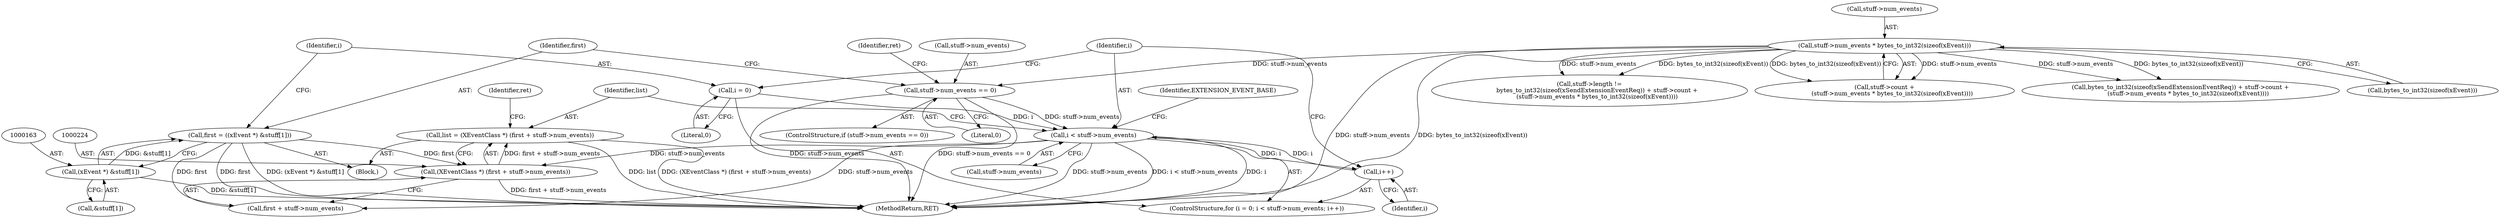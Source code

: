 digraph "0_xserver_8caed4df36b1f802b4992edcfd282cbeeec35d9d@integer" {
"1000221" [label="(Call,list = (XEventClass *) (first + stuff->num_events))"];
"1000223" [label="(Call,(XEventClass *) (first + stuff->num_events))"];
"1000160" [label="(Call,first = ((xEvent *) &stuff[1]))"];
"1000162" [label="(Call,(xEvent *) &stuff[1])"];
"1000172" [label="(Call,i < stuff->num_events)"];
"1000177" [label="(Call,i++)"];
"1000169" [label="(Call,i = 0)"];
"1000153" [label="(Call,stuff->num_events == 0)"];
"1000127" [label="(Call,stuff->num_events * bytes_to_int32(sizeof(xEvent)))"];
"1000128" [label="(Call,stuff->num_events)"];
"1000103" [label="(Block,)"];
"1000178" [label="(Identifier,i)"];
"1000154" [label="(Call,stuff->num_events)"];
"1000177" [label="(Call,i++)"];
"1000115" [label="(Call,stuff->length !=\n        bytes_to_int32(sizeof(xSendExtensionEventReq)) + stuff->count +\n        (stuff->num_events * bytes_to_int32(sizeof(xEvent))))"];
"1000127" [label="(Call,stuff->num_events * bytes_to_int32(sizeof(xEvent)))"];
"1000171" [label="(Literal,0)"];
"1000173" [label="(Identifier,i)"];
"1000119" [label="(Call,bytes_to_int32(sizeof(xSendExtensionEventReq)) + stuff->count +\n        (stuff->num_events * bytes_to_int32(sizeof(xEvent))))"];
"1000172" [label="(Call,i < stuff->num_events)"];
"1000123" [label="(Call,stuff->count +\n        (stuff->num_events * bytes_to_int32(sizeof(xEvent))))"];
"1000225" [label="(Call,first + stuff->num_events)"];
"1000162" [label="(Call,(xEvent *) &stuff[1])"];
"1000157" [label="(Literal,0)"];
"1000261" [label="(MethodReturn,RET)"];
"1000131" [label="(Call,bytes_to_int32(sizeof(xEvent)))"];
"1000160" [label="(Call,first = ((xEvent *) &stuff[1]))"];
"1000174" [label="(Call,stuff->num_events)"];
"1000152" [label="(ControlStructure,if (stuff->num_events == 0))"];
"1000153" [label="(Call,stuff->num_events == 0)"];
"1000223" [label="(Call,(XEventClass *) (first + stuff->num_events))"];
"1000164" [label="(Call,&stuff[1])"];
"1000231" [label="(Identifier,ret)"];
"1000170" [label="(Identifier,i)"];
"1000221" [label="(Call,list = (XEventClass *) (first + stuff->num_events))"];
"1000168" [label="(ControlStructure,for (i = 0; i < stuff->num_events; i++))"];
"1000159" [label="(Identifier,ret)"];
"1000169" [label="(Call,i = 0)"];
"1000222" [label="(Identifier,list)"];
"1000184" [label="(Identifier,EXTENSION_EVENT_BASE)"];
"1000161" [label="(Identifier,first)"];
"1000221" -> "1000103"  [label="AST: "];
"1000221" -> "1000223"  [label="CFG: "];
"1000222" -> "1000221"  [label="AST: "];
"1000223" -> "1000221"  [label="AST: "];
"1000231" -> "1000221"  [label="CFG: "];
"1000221" -> "1000261"  [label="DDG: (XEventClass *) (first + stuff->num_events)"];
"1000221" -> "1000261"  [label="DDG: list"];
"1000223" -> "1000221"  [label="DDG: first + stuff->num_events"];
"1000223" -> "1000225"  [label="CFG: "];
"1000224" -> "1000223"  [label="AST: "];
"1000225" -> "1000223"  [label="AST: "];
"1000223" -> "1000261"  [label="DDG: first + stuff->num_events"];
"1000160" -> "1000223"  [label="DDG: first"];
"1000172" -> "1000223"  [label="DDG: stuff->num_events"];
"1000160" -> "1000103"  [label="AST: "];
"1000160" -> "1000162"  [label="CFG: "];
"1000161" -> "1000160"  [label="AST: "];
"1000162" -> "1000160"  [label="AST: "];
"1000170" -> "1000160"  [label="CFG: "];
"1000160" -> "1000261"  [label="DDG: (xEvent *) &stuff[1]"];
"1000160" -> "1000261"  [label="DDG: first"];
"1000162" -> "1000160"  [label="DDG: &stuff[1]"];
"1000160" -> "1000225"  [label="DDG: first"];
"1000162" -> "1000164"  [label="CFG: "];
"1000163" -> "1000162"  [label="AST: "];
"1000164" -> "1000162"  [label="AST: "];
"1000162" -> "1000261"  [label="DDG: &stuff[1]"];
"1000172" -> "1000168"  [label="AST: "];
"1000172" -> "1000174"  [label="CFG: "];
"1000173" -> "1000172"  [label="AST: "];
"1000174" -> "1000172"  [label="AST: "];
"1000184" -> "1000172"  [label="CFG: "];
"1000222" -> "1000172"  [label="CFG: "];
"1000172" -> "1000261"  [label="DDG: i < stuff->num_events"];
"1000172" -> "1000261"  [label="DDG: i"];
"1000172" -> "1000261"  [label="DDG: stuff->num_events"];
"1000177" -> "1000172"  [label="DDG: i"];
"1000169" -> "1000172"  [label="DDG: i"];
"1000153" -> "1000172"  [label="DDG: stuff->num_events"];
"1000172" -> "1000177"  [label="DDG: i"];
"1000172" -> "1000225"  [label="DDG: stuff->num_events"];
"1000177" -> "1000168"  [label="AST: "];
"1000177" -> "1000178"  [label="CFG: "];
"1000178" -> "1000177"  [label="AST: "];
"1000173" -> "1000177"  [label="CFG: "];
"1000169" -> "1000168"  [label="AST: "];
"1000169" -> "1000171"  [label="CFG: "];
"1000170" -> "1000169"  [label="AST: "];
"1000171" -> "1000169"  [label="AST: "];
"1000173" -> "1000169"  [label="CFG: "];
"1000153" -> "1000152"  [label="AST: "];
"1000153" -> "1000157"  [label="CFG: "];
"1000154" -> "1000153"  [label="AST: "];
"1000157" -> "1000153"  [label="AST: "];
"1000159" -> "1000153"  [label="CFG: "];
"1000161" -> "1000153"  [label="CFG: "];
"1000153" -> "1000261"  [label="DDG: stuff->num_events"];
"1000153" -> "1000261"  [label="DDG: stuff->num_events == 0"];
"1000127" -> "1000153"  [label="DDG: stuff->num_events"];
"1000127" -> "1000123"  [label="AST: "];
"1000127" -> "1000131"  [label="CFG: "];
"1000128" -> "1000127"  [label="AST: "];
"1000131" -> "1000127"  [label="AST: "];
"1000123" -> "1000127"  [label="CFG: "];
"1000127" -> "1000261"  [label="DDG: stuff->num_events"];
"1000127" -> "1000261"  [label="DDG: bytes_to_int32(sizeof(xEvent))"];
"1000127" -> "1000115"  [label="DDG: stuff->num_events"];
"1000127" -> "1000115"  [label="DDG: bytes_to_int32(sizeof(xEvent))"];
"1000127" -> "1000119"  [label="DDG: stuff->num_events"];
"1000127" -> "1000119"  [label="DDG: bytes_to_int32(sizeof(xEvent))"];
"1000127" -> "1000123"  [label="DDG: stuff->num_events"];
"1000127" -> "1000123"  [label="DDG: bytes_to_int32(sizeof(xEvent))"];
}
